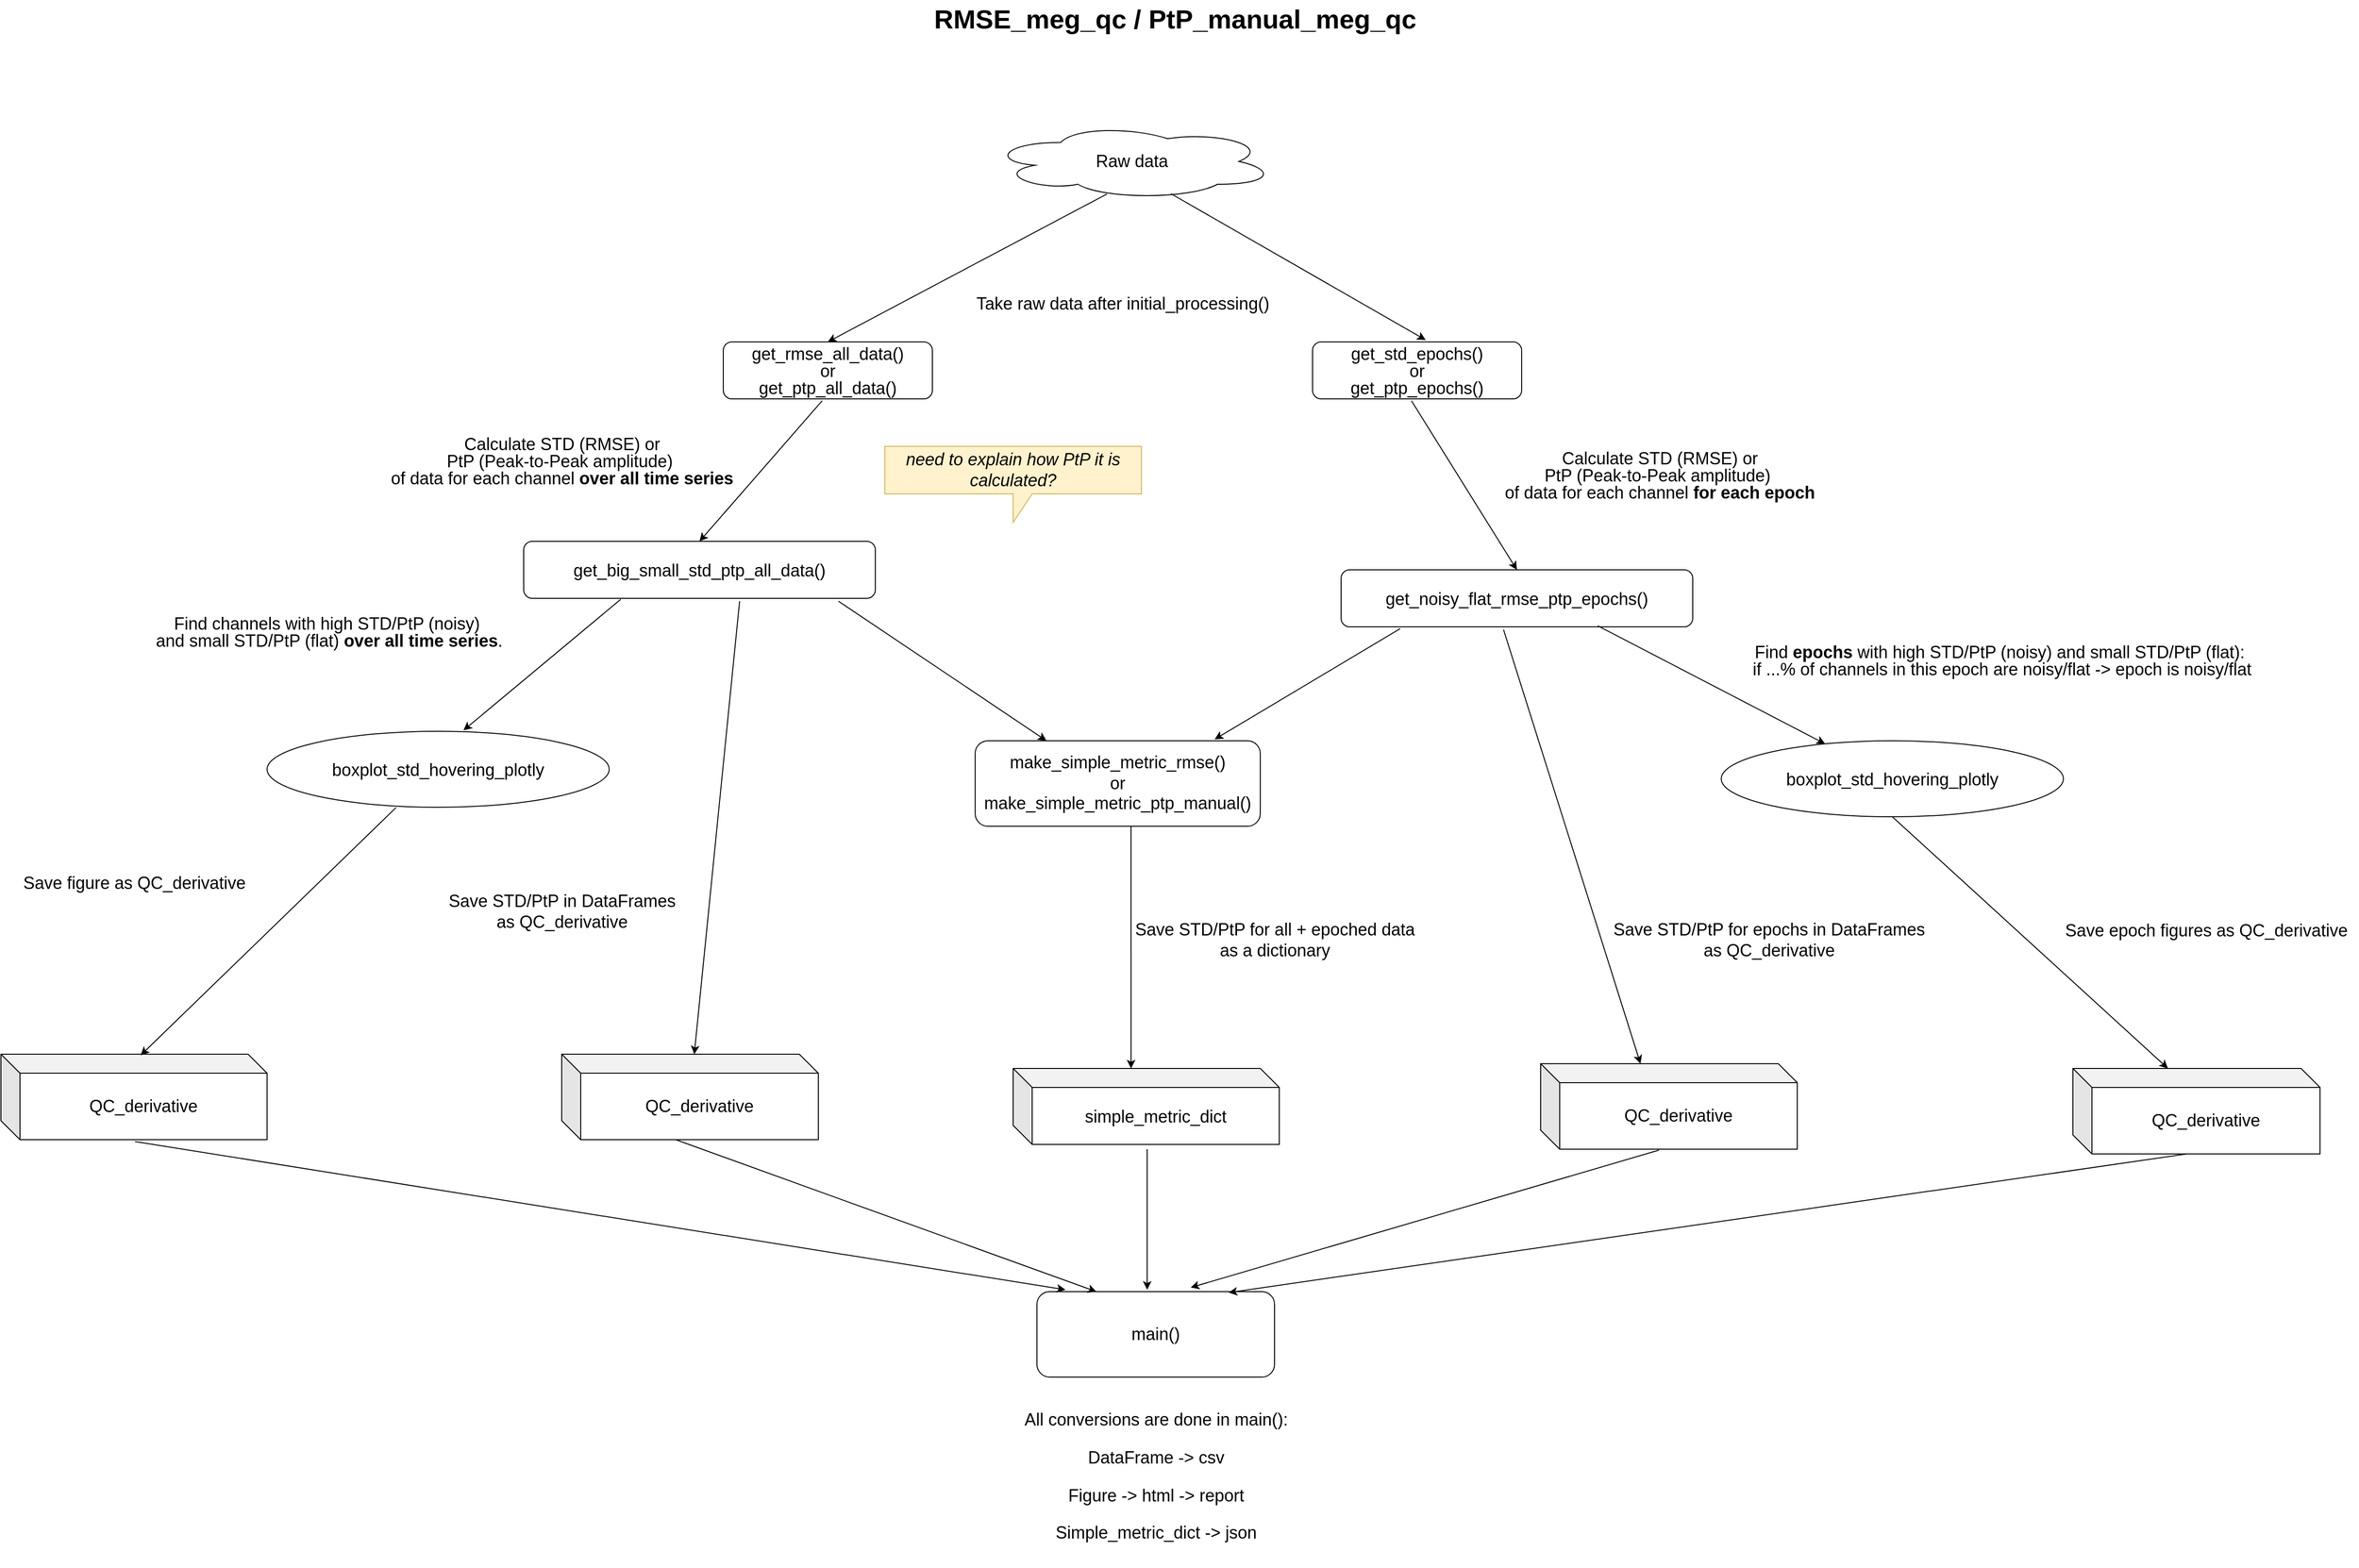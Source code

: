 <mxfile version="20.8.16" type="device"><diagram name="Page-1" id="929967ad-93f9-6ef4-fab6-5d389245f69c"><mxGraphModel dx="2474" dy="1614" grid="1" gridSize="10" guides="1" tooltips="1" connect="1" arrows="1" fold="1" page="0" pageScale="1.5" pageWidth="1169" pageHeight="826" background="none" math="0" shadow="0"><root><mxCell id="0" style=";html=1;"/><mxCell id="1" style=";html=1;" parent="0"/><mxCell id="1672d66443f91eb5-23" value="RMSE_meg_qc / PtP_manual_meg_qc" style="text;strokeColor=none;fillColor=none;html=1;fontSize=28;fontStyle=1;verticalAlign=middle;align=center;" parent="1" vertex="1"><mxGeometry x="110" y="-190" width="1510" height="40" as="geometry"/></mxCell><mxCell id="6Z27xeJ7nZHoDezGtsFD-8" value="" style="endArrow=classic;html=1;rounded=0;fontSize=18;entryX=0.5;entryY=0;entryDx=0;entryDy=0;exitX=0.412;exitY=0.929;exitDx=0;exitDy=0;exitPerimeter=0;fontFamily=Helvetica;" parent="1" source="6Z27xeJ7nZHoDezGtsFD-56" target="_AQNHTN7oGHshsWPynQ7-1" edge="1"><mxGeometry width="50" height="50" relative="1" as="geometry"><mxPoint x="200" y="140" as="sourcePoint"/><mxPoint x="200" y="240" as="targetPoint"/></mxGeometry></mxCell><mxCell id="6Z27xeJ7nZHoDezGtsFD-50" value="main()" style="rounded=1;whiteSpace=wrap;html=1;fontFamily=Helvetica;fontSize=18;" parent="1" vertex="1"><mxGeometry x="720" y="1170" width="250" height="90" as="geometry"/></mxCell><mxCell id="6Z27xeJ7nZHoDezGtsFD-53" value="&lt;font style=&quot;font-size: 18px;&quot;&gt;Take raw data after initial_processing()&lt;/font&gt;" style="text;html=1;align=center;verticalAlign=middle;resizable=0;points=[];autosize=1;strokeColor=none;fillColor=none;fontSize=18;fontFamily=Helvetica;" parent="1" vertex="1"><mxGeometry x="645" y="110" width="330" height="40" as="geometry"/></mxCell><mxCell id="6Z27xeJ7nZHoDezGtsFD-56" value="Raw data" style="ellipse;shape=cloud;whiteSpace=wrap;html=1;fontFamily=Helvetica;fontSize=18;" parent="1" vertex="1"><mxGeometry x="670" y="-60" width="300" height="80" as="geometry"/></mxCell><mxCell id="_AQNHTN7oGHshsWPynQ7-1" value="&lt;p style=&quot;line-height: 18px;&quot;&gt;&lt;font style=&quot;font-size: 18px;&quot;&gt;get_rmse_all_data()&lt;br&gt;&lt;/font&gt;&lt;font style=&quot;font-size: 18px;&quot;&gt;or&lt;br&gt;&lt;/font&gt;&lt;font style=&quot;font-size: 18px;&quot;&gt;get_ptp_all_data()&lt;/font&gt;&lt;/p&gt;" style="rounded=1;whiteSpace=wrap;html=1;fontSize=18;fontFamily=Helvetica;" parent="1" vertex="1"><mxGeometry x="390" y="170" width="220" height="60" as="geometry"/></mxCell><mxCell id="_AQNHTN7oGHshsWPynQ7-2" value="&lt;div style=&quot;line-height: 18px; font-size: 18px;&quot;&gt;get_big_small_std_ptp_all_data()&lt;/div&gt;" style="rounded=1;whiteSpace=wrap;html=1;fontSize=18;fontFamily=Helvetica;" parent="1" vertex="1"><mxGeometry x="180" y="380" width="370" height="60" as="geometry"/></mxCell><mxCell id="_AQNHTN7oGHshsWPynQ7-3" value="" style="endArrow=classic;html=1;rounded=0;exitX=0.473;exitY=1.033;exitDx=0;exitDy=0;exitPerimeter=0;entryX=0.5;entryY=0;entryDx=0;entryDy=0;fontSize=18;fontFamily=Helvetica;" parent="1" source="_AQNHTN7oGHshsWPynQ7-1" target="_AQNHTN7oGHshsWPynQ7-2" edge="1"><mxGeometry width="50" height="50" relative="1" as="geometry"><mxPoint x="630" y="440" as="sourcePoint"/><mxPoint x="680" y="390" as="targetPoint"/></mxGeometry></mxCell><mxCell id="_AQNHTN7oGHshsWPynQ7-4" value="&lt;blockquote style=&quot;line-height: 18px; font-size: 18px;&quot;&gt;Calculate STD (RMSE)&amp;nbsp;&lt;span style=&quot;background-color: initial;&quot;&gt;or&lt;br&gt;&lt;/span&gt;PtP (Peak-to-Peak amplitude)&amp;nbsp;&lt;br&gt;of data for&amp;nbsp;&lt;span style=&quot;background-color: initial;&quot;&gt;each channel &lt;/span&gt;&lt;b style=&quot;background-color: initial;&quot;&gt;over all time series&lt;/b&gt;&lt;/blockquote&gt;" style="text;html=1;align=center;verticalAlign=middle;resizable=0;points=[];autosize=1;strokeColor=none;fillColor=none;fontSize=18;fontFamily=Helvetica;" parent="1" vertex="1"><mxGeometry x="-10" y="245" width="460" height="100" as="geometry"/></mxCell><mxCell id="_AQNHTN7oGHshsWPynQ7-5" value="" style="endArrow=classic;html=1;rounded=0;exitX=0.276;exitY=1.017;exitDx=0;exitDy=0;exitPerimeter=0;entryX=0.574;entryY=-0.012;entryDx=0;entryDy=0;entryPerimeter=0;fontSize=18;fontFamily=Helvetica;" parent="1" source="_AQNHTN7oGHshsWPynQ7-2" target="_AQNHTN7oGHshsWPynQ7-8" edge="1"><mxGeometry width="50" height="50" relative="1" as="geometry"><mxPoint x="640" y="420" as="sourcePoint"/><mxPoint x="120" y="540" as="targetPoint"/></mxGeometry></mxCell><mxCell id="_AQNHTN7oGHshsWPynQ7-7" value="" style="endArrow=classic;html=1;rounded=0;exitX=0.614;exitY=1.05;exitDx=0;exitDy=0;exitPerimeter=0;fontSize=18;fontFamily=Helvetica;" parent="1" source="_AQNHTN7oGHshsWPynQ7-2" target="_AQNHTN7oGHshsWPynQ7-9" edge="1"><mxGeometry width="50" height="50" relative="1" as="geometry"><mxPoint x="640" y="320" as="sourcePoint"/><mxPoint x="510" y="550" as="targetPoint"/></mxGeometry></mxCell><mxCell id="_AQNHTN7oGHshsWPynQ7-8" value="&lt;div style=&quot;line-height: 18px; font-size: 18px;&quot;&gt;boxplot_std_hovering_plotly&lt;/div&gt;" style="ellipse;whiteSpace=wrap;html=1;fontSize=18;fontFamily=Helvetica;" parent="1" vertex="1"><mxGeometry x="-90" y="580" width="360" height="80" as="geometry"/></mxCell><mxCell id="_AQNHTN7oGHshsWPynQ7-9" value="QC_derivative" style="shape=cube;whiteSpace=wrap;html=1;boundedLbl=1;backgroundOutline=1;darkOpacity=0.05;darkOpacity2=0.1;fontSize=18;fontFamily=Helvetica;" parent="1" vertex="1"><mxGeometry x="220" y="920" width="270" height="90" as="geometry"/></mxCell><mxCell id="_AQNHTN7oGHshsWPynQ7-10" value="QC_derivative" style="shape=cube;whiteSpace=wrap;html=1;boundedLbl=1;backgroundOutline=1;darkOpacity=0.05;darkOpacity2=0.1;fontSize=18;" parent="1" vertex="1"><mxGeometry x="-370" y="920" width="280" height="90" as="geometry"/></mxCell><mxCell id="_AQNHTN7oGHshsWPynQ7-11" value="" style="endArrow=classic;html=1;rounded=0;exitX=0.377;exitY=1.004;exitDx=0;exitDy=0;entryX=0.525;entryY=0.013;entryDx=0;entryDy=0;entryPerimeter=0;fontSize=18;exitPerimeter=0;fontFamily=Helvetica;" parent="1" source="_AQNHTN7oGHshsWPynQ7-8" target="_AQNHTN7oGHshsWPynQ7-10" edge="1"><mxGeometry width="50" height="50" relative="1" as="geometry"><mxPoint x="640" y="320" as="sourcePoint"/><mxPoint x="690" y="270" as="targetPoint"/></mxGeometry></mxCell><mxCell id="_AQNHTN7oGHshsWPynQ7-12" value="&lt;div style=&quot;line-height: 18px;&quot;&gt;&lt;p style=&quot;line-height: 18px;&quot;&gt;get_std_epochs()&lt;br&gt;or&lt;br&gt;&lt;font style=&quot;font-size: 18px;&quot;&gt;get_ptp_epochs()&lt;/font&gt;&lt;/p&gt;&lt;/div&gt;" style="rounded=1;whiteSpace=wrap;html=1;fontSize=18;fontFamily=Helvetica;" parent="1" vertex="1"><mxGeometry x="1010" y="170" width="220" height="60" as="geometry"/></mxCell><mxCell id="_AQNHTN7oGHshsWPynQ7-13" value="&lt;div style=&quot;line-height: 18px; font-size: 18px;&quot;&gt;&lt;div style=&quot;font-size: 18px; line-height: 18px;&quot;&gt;&lt;div style=&quot;line-height: 18px; font-size: 18px;&quot;&gt;get_noisy_flat_rmse_ptp_epochs()&lt;/div&gt;&lt;/div&gt;&lt;/div&gt;" style="rounded=1;whiteSpace=wrap;html=1;fontSize=18;fontFamily=Helvetica;" parent="1" vertex="1"><mxGeometry x="1040" y="410" width="370" height="60" as="geometry"/></mxCell><mxCell id="_AQNHTN7oGHshsWPynQ7-14" value="" style="endArrow=classic;html=1;rounded=0;exitX=0.473;exitY=1.033;exitDx=0;exitDy=0;exitPerimeter=0;entryX=0.5;entryY=0;entryDx=0;entryDy=0;fontSize=18;fontFamily=Helvetica;" parent="1" source="_AQNHTN7oGHshsWPynQ7-12" target="_AQNHTN7oGHshsWPynQ7-13" edge="1"><mxGeometry width="50" height="50" relative="1" as="geometry"><mxPoint x="1620" y="440" as="sourcePoint"/><mxPoint x="1670" y="390" as="targetPoint"/></mxGeometry></mxCell><mxCell id="_AQNHTN7oGHshsWPynQ7-16" value="" style="endArrow=classic;html=1;rounded=0;exitX=0.73;exitY=0.983;exitDx=0;exitDy=0;exitPerimeter=0;fontSize=18;fontFamily=Helvetica;" parent="1" source="_AQNHTN7oGHshsWPynQ7-13" target="_AQNHTN7oGHshsWPynQ7-18" edge="1"><mxGeometry width="50" height="50" relative="1" as="geometry"><mxPoint x="1630" y="420" as="sourcePoint"/><mxPoint x="1110" y="540" as="targetPoint"/></mxGeometry></mxCell><mxCell id="_AQNHTN7oGHshsWPynQ7-18" value="&lt;div style=&quot;line-height: 18px; font-size: 18px;&quot;&gt;boxplot_std_hovering_plotly&lt;/div&gt;" style="ellipse;whiteSpace=wrap;html=1;fontSize=18;fontFamily=Helvetica;" parent="1" vertex="1"><mxGeometry x="1440" y="590" width="360" height="80" as="geometry"/></mxCell><mxCell id="_AQNHTN7oGHshsWPynQ7-19" value="QC_derivative" style="shape=cube;whiteSpace=wrap;html=1;boundedLbl=1;backgroundOutline=1;darkOpacity=0.05;darkOpacity2=0.1;fontSize=18;fontFamily=Helvetica;" parent="1" vertex="1"><mxGeometry x="1810" y="935" width="260" height="90" as="geometry"/></mxCell><mxCell id="_AQNHTN7oGHshsWPynQ7-20" value="QC_derivative" style="shape=cube;whiteSpace=wrap;html=1;boundedLbl=1;backgroundOutline=1;darkOpacity=0.05;darkOpacity2=0.1;fontSize=18;fontFamily=Helvetica;" parent="1" vertex="1"><mxGeometry x="1250" y="930" width="270" height="90" as="geometry"/></mxCell><mxCell id="_AQNHTN7oGHshsWPynQ7-21" value="" style="endArrow=classic;html=1;rounded=0;exitX=0.5;exitY=1;exitDx=0;exitDy=0;entryX=0;entryY=0;entryDx=100;entryDy=0;entryPerimeter=0;fontSize=18;fontFamily=Helvetica;" parent="1" source="_AQNHTN7oGHshsWPynQ7-18" target="_AQNHTN7oGHshsWPynQ7-19" edge="1"><mxGeometry width="50" height="50" relative="1" as="geometry"><mxPoint x="1630" y="320" as="sourcePoint"/><mxPoint x="1680" y="270" as="targetPoint"/></mxGeometry></mxCell><mxCell id="_AQNHTN7oGHshsWPynQ7-22" value="" style="endArrow=classic;html=1;rounded=0;fontSize=18;entryX=0.541;entryY=-0.033;entryDx=0;entryDy=0;exitX=0.637;exitY=0.925;exitDx=0;exitDy=0;exitPerimeter=0;entryPerimeter=0;fontFamily=Helvetica;" parent="1" source="6Z27xeJ7nZHoDezGtsFD-56" target="_AQNHTN7oGHshsWPynQ7-12" edge="1"><mxGeometry width="50" height="50" relative="1" as="geometry"><mxPoint x="810.4" y="25.28" as="sourcePoint"/><mxPoint x="410" y="170" as="targetPoint"/></mxGeometry></mxCell><mxCell id="_AQNHTN7oGHshsWPynQ7-23" value="" style="endArrow=classic;html=1;rounded=0;exitX=0.462;exitY=1.05;exitDx=0;exitDy=0;exitPerimeter=0;fontSize=18;entryX=0;entryY=0;entryDx=105;entryDy=0;entryPerimeter=0;fontFamily=Helvetica;" parent="1" source="_AQNHTN7oGHshsWPynQ7-13" target="_AQNHTN7oGHshsWPynQ7-20" edge="1"><mxGeometry width="50" height="50" relative="1" as="geometry"><mxPoint x="367.18" y="493" as="sourcePoint"/><mxPoint x="447.419" y="780" as="targetPoint"/></mxGeometry></mxCell><mxCell id="_AQNHTN7oGHshsWPynQ7-24" value="&lt;div style=&quot;font-size: 18px; line-height: 18px;&quot;&gt;simple_metric_dict&lt;/div&gt;" style="shape=cube;whiteSpace=wrap;html=1;boundedLbl=1;backgroundOutline=1;darkOpacity=0.05;darkOpacity2=0.1;fontSize=18;fontFamily=Helvetica;" parent="1" vertex="1"><mxGeometry x="695" y="935" width="280" height="80" as="geometry"/></mxCell><mxCell id="_AQNHTN7oGHshsWPynQ7-25" value="" style="endArrow=classic;html=1;rounded=0;fontSize=18;exitX=0.168;exitY=1.033;exitDx=0;exitDy=0;exitPerimeter=0;entryX=0.84;entryY=-0.017;entryDx=0;entryDy=0;entryPerimeter=0;fontFamily=Helvetica;" parent="1" source="_AQNHTN7oGHshsWPynQ7-13" target="gqf24heiUTg15dBXGVgv-1" edge="1"><mxGeometry width="50" height="50" relative="1" as="geometry"><mxPoint x="910" y="710" as="sourcePoint"/><mxPoint x="960" y="660" as="targetPoint"/></mxGeometry></mxCell><mxCell id="_AQNHTN7oGHshsWPynQ7-26" value="" style="endArrow=classic;html=1;rounded=0;fontSize=18;exitX=0.895;exitY=1.05;exitDx=0;exitDy=0;exitPerimeter=0;fontFamily=Helvetica;entryX=0.25;entryY=0;entryDx=0;entryDy=0;" parent="1" source="_AQNHTN7oGHshsWPynQ7-2" target="gqf24heiUTg15dBXGVgv-1" edge="1"><mxGeometry width="50" height="50" relative="1" as="geometry"><mxPoint x="910" y="710" as="sourcePoint"/><mxPoint x="810" y="930" as="targetPoint"/></mxGeometry></mxCell><mxCell id="_AQNHTN7oGHshsWPynQ7-27" value="" style="endArrow=classic;html=1;rounded=0;fontSize=18;exitX=0.504;exitY=1.022;exitDx=0;exitDy=0;exitPerimeter=0;entryX=0.12;entryY=-0.022;entryDx=0;entryDy=0;entryPerimeter=0;fontFamily=Helvetica;" parent="1" source="_AQNHTN7oGHshsWPynQ7-10" target="6Z27xeJ7nZHoDezGtsFD-50" edge="1"><mxGeometry width="50" height="50" relative="1" as="geometry"><mxPoint x="680" y="1050" as="sourcePoint"/><mxPoint x="730" y="1000" as="targetPoint"/></mxGeometry></mxCell><mxCell id="_AQNHTN7oGHshsWPynQ7-28" value="" style="endArrow=classic;html=1;rounded=0;fontSize=18;exitX=0;exitY=0;exitDx=120;exitDy=90;exitPerimeter=0;entryX=0.25;entryY=0;entryDx=0;entryDy=0;fontFamily=Helvetica;" parent="1" source="_AQNHTN7oGHshsWPynQ7-9" target="6Z27xeJ7nZHoDezGtsFD-50" edge="1"><mxGeometry width="50" height="50" relative="1" as="geometry"><mxPoint x="680" y="1050" as="sourcePoint"/><mxPoint x="730" y="1000" as="targetPoint"/></mxGeometry></mxCell><mxCell id="_AQNHTN7oGHshsWPynQ7-29" value="" style="endArrow=classic;html=1;rounded=0;fontSize=18;entryX=0.464;entryY=-0.022;entryDx=0;entryDy=0;entryPerimeter=0;fontFamily=Helvetica;" parent="1" target="6Z27xeJ7nZHoDezGtsFD-50" edge="1"><mxGeometry width="50" height="50" relative="1" as="geometry"><mxPoint x="836" y="1020" as="sourcePoint"/><mxPoint x="880" y="1160" as="targetPoint"/></mxGeometry></mxCell><mxCell id="_AQNHTN7oGHshsWPynQ7-30" value="" style="endArrow=classic;html=1;rounded=0;fontSize=18;exitX=0.461;exitY=1.011;exitDx=0;exitDy=0;exitPerimeter=0;entryX=0.647;entryY=-0.048;entryDx=0;entryDy=0;entryPerimeter=0;fontFamily=Helvetica;" parent="1" source="_AQNHTN7oGHshsWPynQ7-20" target="6Z27xeJ7nZHoDezGtsFD-50" edge="1"><mxGeometry width="50" height="50" relative="1" as="geometry"><mxPoint x="680" y="1050" as="sourcePoint"/><mxPoint x="730" y="1000" as="targetPoint"/></mxGeometry></mxCell><mxCell id="_AQNHTN7oGHshsWPynQ7-31" value="" style="endArrow=classic;html=1;rounded=0;fontSize=18;exitX=0;exitY=0;exitDx=120;exitDy=90;exitPerimeter=0;entryX=0.807;entryY=0.011;entryDx=0;entryDy=0;entryPerimeter=0;fontFamily=Helvetica;" parent="1" source="_AQNHTN7oGHshsWPynQ7-19" target="6Z27xeJ7nZHoDezGtsFD-50" edge="1"><mxGeometry width="50" height="50" relative="1" as="geometry"><mxPoint x="930" y="1050" as="sourcePoint"/><mxPoint x="980" y="1000" as="targetPoint"/></mxGeometry></mxCell><mxCell id="_AQNHTN7oGHshsWPynQ7-32" value="&lt;p style=&quot;line-height: 18px;&quot;&gt;&lt;font style=&quot;font-size: 18px;&quot;&gt;Find channels with high STD/PtP (noisy)&amp;nbsp;&lt;br&gt;&lt;/font&gt;&lt;font style=&quot;font-size: 18px;&quot;&gt;and small STD/PtP (flat) &lt;b style=&quot;&quot;&gt;over all time series&lt;/b&gt;.&lt;/font&gt;&lt;/p&gt;" style="text;html=1;align=center;verticalAlign=middle;resizable=0;points=[];autosize=1;strokeColor=none;fillColor=none;fontSize=18;" parent="1" vertex="1"><mxGeometry x="-220" y="430" width="390" height="90" as="geometry"/></mxCell><mxCell id="_AQNHTN7oGHshsWPynQ7-33" value="&lt;blockquote style=&quot;border-color: var(--border-color); font-size: 18px; line-height: 18px;&quot;&gt;Find &lt;b style=&quot;&quot;&gt;epochs&lt;/b&gt; with high STD/PtP (noisy)&amp;nbsp;&lt;span style=&quot;background-color: initial; font-size: 18px;&quot;&gt;and small STD/PtP (flat):&amp;nbsp;&lt;br&gt;&lt;/span&gt;if ...% of channels in this epoch are noisy/flat -&amp;gt; epoch is noisy/flat&lt;/blockquote&gt;" style="text;html=1;align=center;verticalAlign=middle;resizable=0;points=[];autosize=1;strokeColor=none;fillColor=none;fontSize=18;" parent="1" vertex="1"><mxGeometry x="1420" y="460" width="630" height="90" as="geometry"/></mxCell><mxCell id="_AQNHTN7oGHshsWPynQ7-34" value="Save figure as QC_derivative" style="text;html=1;align=center;verticalAlign=middle;resizable=0;points=[];autosize=1;strokeColor=none;fillColor=none;fontSize=18;fontFamily=Helvetica;" parent="1" vertex="1"><mxGeometry x="-360" y="720" width="260" height="40" as="geometry"/></mxCell><mxCell id="_AQNHTN7oGHshsWPynQ7-35" value="Save STD/PtP in DataFrames &lt;br&gt;as QC_derivative" style="text;html=1;align=center;verticalAlign=middle;resizable=0;points=[];autosize=1;strokeColor=none;fillColor=none;fontSize=18;fontFamily=Helvetica;" parent="1" vertex="1"><mxGeometry x="90" y="740" width="260" height="60" as="geometry"/></mxCell><mxCell id="_AQNHTN7oGHshsWPynQ7-37" value="Save STD/PtP for epochs in DataFrames &lt;br&gt;as QC_derivative" style="text;html=1;align=center;verticalAlign=middle;resizable=0;points=[];autosize=1;strokeColor=none;fillColor=none;fontSize=18;fontFamily=Helvetica;" parent="1" vertex="1"><mxGeometry x="1315" y="770" width="350" height="60" as="geometry"/></mxCell><mxCell id="_AQNHTN7oGHshsWPynQ7-39" value="Save epoch figures as QC_derivative&lt;br&gt;" style="text;html=1;align=center;verticalAlign=middle;resizable=0;points=[];autosize=1;strokeColor=none;fillColor=none;fontSize=18;fontFamily=Helvetica;" parent="1" vertex="1"><mxGeometry x="1790" y="770" width="320" height="40" as="geometry"/></mxCell><mxCell id="_AQNHTN7oGHshsWPynQ7-40" value="Save STD/PtP for all + epoched data&lt;br&gt;as a dictionary" style="text;html=1;align=center;verticalAlign=middle;resizable=0;points=[];autosize=1;strokeColor=none;fillColor=none;fontSize=18;fontFamily=Helvetica;" parent="1" vertex="1"><mxGeometry x="810" y="770" width="320" height="60" as="geometry"/></mxCell><mxCell id="_AQNHTN7oGHshsWPynQ7-41" value="&lt;blockquote&gt;All conversions are done in main():&lt;/blockquote&gt;&lt;blockquote&gt;DataFrame -&amp;gt; csv&lt;/blockquote&gt;&lt;blockquote&gt;Figure -&amp;gt; html -&amp;gt; report&lt;/blockquote&gt;&lt;blockquote&gt;Simple_metric_dict -&amp;gt; json&lt;/blockquote&gt;" style="text;html=1;align=center;verticalAlign=middle;resizable=0;points=[];autosize=1;strokeColor=none;fillColor=none;fontSize=18;fontFamily=Helvetica;" parent="1" vertex="1"><mxGeometry x="655" y="1270" width="380" height="190" as="geometry"/></mxCell><mxCell id="gqf24heiUTg15dBXGVgv-1" value="make_simple_metric_rmse()&lt;br&gt;or&lt;br&gt;make_simple_metric_ptp_manual()" style="rounded=1;whiteSpace=wrap;html=1;fontFamily=Helvetica;fontSize=18;" parent="1" vertex="1"><mxGeometry x="655" y="590" width="300" height="90" as="geometry"/></mxCell><mxCell id="gqf24heiUTg15dBXGVgv-2" value="" style="endArrow=classic;html=1;rounded=0;fontFamily=Helvetica;fontSize=18;entryX=0.443;entryY=0;entryDx=0;entryDy=0;entryPerimeter=0;" parent="1" target="_AQNHTN7oGHshsWPynQ7-24" edge="1"><mxGeometry width="50" height="50" relative="1" as="geometry"><mxPoint x="819" y="680" as="sourcePoint"/><mxPoint x="1150" y="1010" as="targetPoint"/></mxGeometry></mxCell><mxCell id="_UjfPQlZ9smdwPCkS6x6-1" value="&lt;blockquote style=&quot;line-height: 18px; font-size: 18px;&quot;&gt;Calculate STD (RMSE)&amp;nbsp;&lt;span style=&quot;background-color: initial;&quot;&gt;or&lt;br&gt;&lt;/span&gt;PtP (Peak-to-Peak amplitude)&amp;nbsp;&lt;br&gt;of data for&amp;nbsp;&lt;span style=&quot;background-color: initial;&quot;&gt;each channel &lt;/span&gt;&lt;b style=&quot;background-color: initial;&quot;&gt;for each epoch&lt;/b&gt;&lt;/blockquote&gt;" style="text;html=1;align=center;verticalAlign=middle;resizable=0;points=[];autosize=1;strokeColor=none;fillColor=none;fontSize=18;fontFamily=Helvetica;" vertex="1" parent="1"><mxGeometry x="1160" y="260" width="430" height="100" as="geometry"/></mxCell><mxCell id="_UjfPQlZ9smdwPCkS6x6-2" value="need to explain how PtP it is calculated?" style="shape=callout;whiteSpace=wrap;html=1;perimeter=calloutPerimeter;fontFamily=Helvetica;fontSize=18;fontStyle=2;fillColor=#fff2cc;strokeColor=#d6b656;" vertex="1" parent="1"><mxGeometry x="560" y="280" width="270" height="80" as="geometry"/></mxCell></root></mxGraphModel></diagram></mxfile>